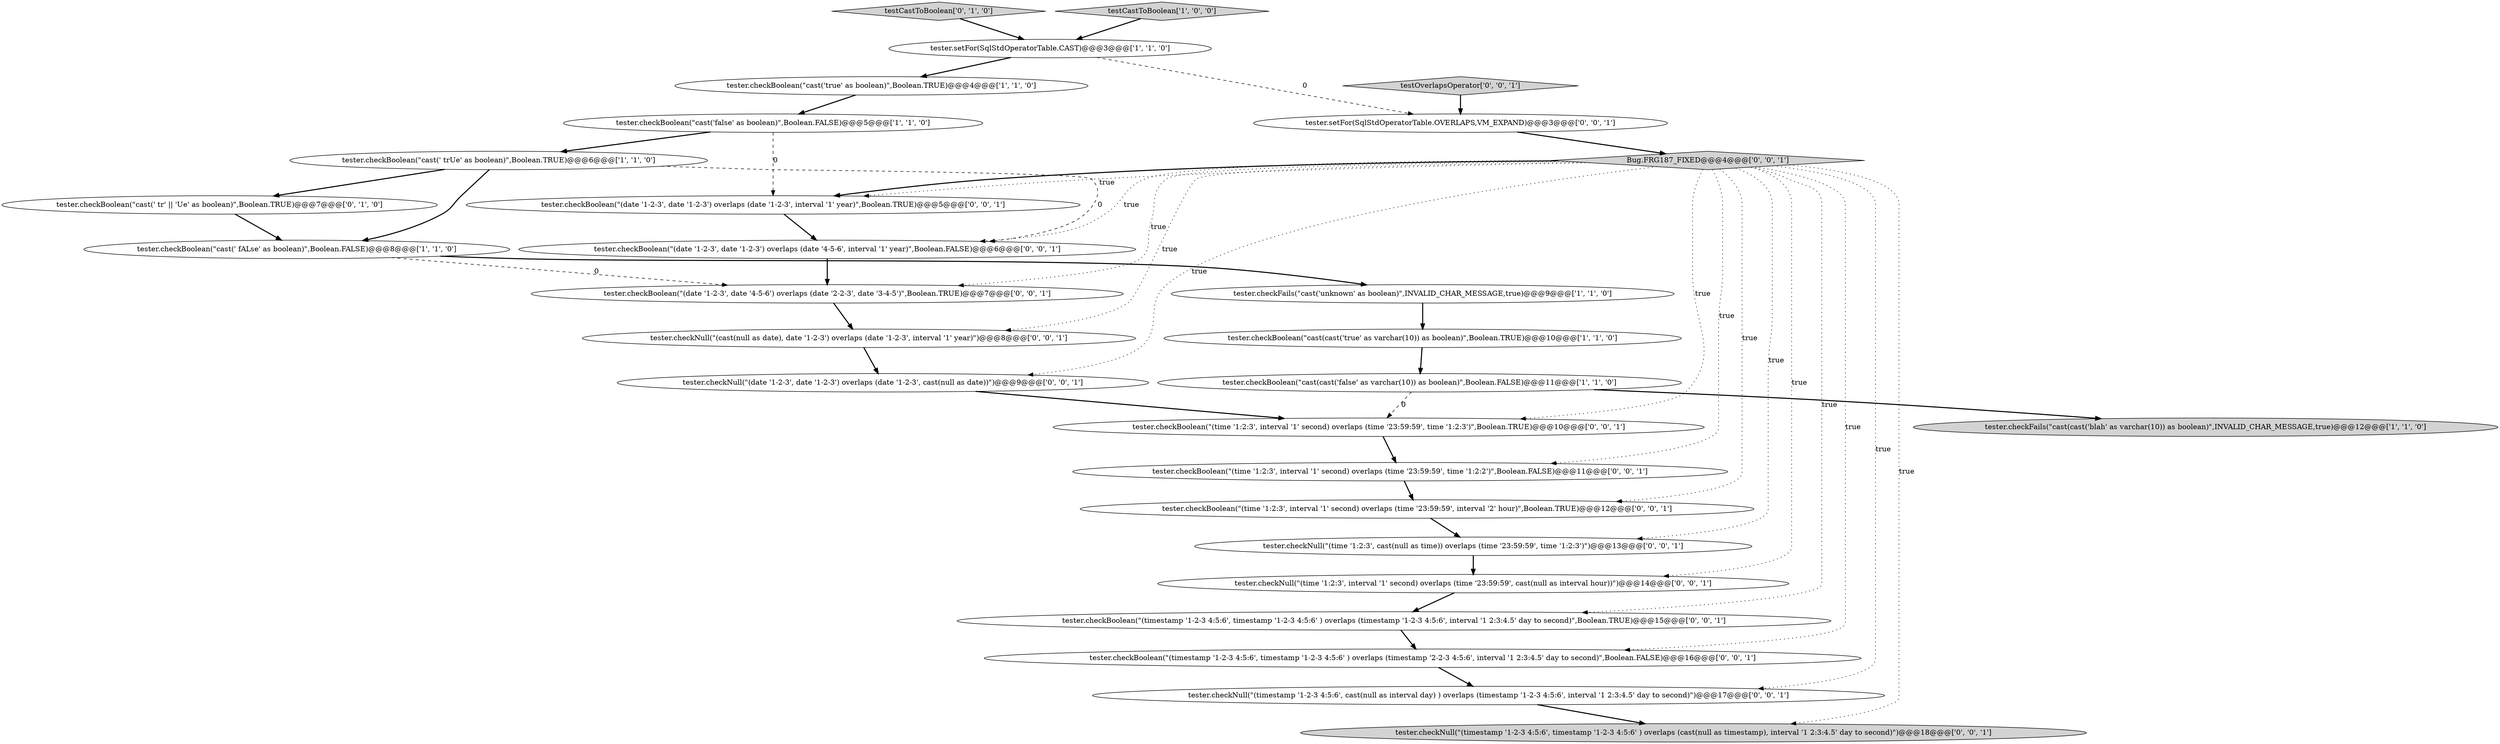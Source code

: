 digraph {
7 [style = filled, label = "tester.setFor(SqlStdOperatorTable.CAST)@@@3@@@['1', '1', '0']", fillcolor = white, shape = ellipse image = "AAA0AAABBB1BBB"];
10 [style = filled, label = "testCastToBoolean['0', '1', '0']", fillcolor = lightgray, shape = diamond image = "AAA0AAABBB2BBB"];
12 [style = filled, label = "tester.checkBoolean(\"(date '1-2-3', date '4-5-6') overlaps (date '2-2-3', date '3-4-5')\",Boolean.TRUE)@@@7@@@['0', '0', '1']", fillcolor = white, shape = ellipse image = "AAA0AAABBB3BBB"];
4 [style = filled, label = "testCastToBoolean['1', '0', '0']", fillcolor = lightgray, shape = diamond image = "AAA0AAABBB1BBB"];
11 [style = filled, label = "tester.checkBoolean(\"cast(' tr' || 'Ue' as boolean)\",Boolean.TRUE)@@@7@@@['0', '1', '0']", fillcolor = white, shape = ellipse image = "AAA1AAABBB2BBB"];
16 [style = filled, label = "testOverlapsOperator['0', '0', '1']", fillcolor = lightgray, shape = diamond image = "AAA0AAABBB3BBB"];
13 [style = filled, label = "tester.checkBoolean(\"(timestamp '1-2-3 4:5:6', timestamp '1-2-3 4:5:6' ) overlaps (timestamp '2-2-3 4:5:6', interval '1 2:3:4.5' day to second)\",Boolean.FALSE)@@@16@@@['0', '0', '1']", fillcolor = white, shape = ellipse image = "AAA0AAABBB3BBB"];
26 [style = filled, label = "tester.checkNull(\"(time '1:2:3', cast(null as time)) overlaps (time '23:59:59', time '1:2:3')\")@@@13@@@['0', '0', '1']", fillcolor = white, shape = ellipse image = "AAA0AAABBB3BBB"];
8 [style = filled, label = "tester.checkBoolean(\"cast(' fALse' as boolean)\",Boolean.FALSE)@@@8@@@['1', '1', '0']", fillcolor = white, shape = ellipse image = "AAA0AAABBB1BBB"];
14 [style = filled, label = "tester.setFor(SqlStdOperatorTable.OVERLAPS,VM_EXPAND)@@@3@@@['0', '0', '1']", fillcolor = white, shape = ellipse image = "AAA0AAABBB3BBB"];
27 [style = filled, label = "tester.checkBoolean(\"(date '1-2-3', date '1-2-3') overlaps (date '1-2-3', interval '1' year)\",Boolean.TRUE)@@@5@@@['0', '0', '1']", fillcolor = white, shape = ellipse image = "AAA0AAABBB3BBB"];
23 [style = filled, label = "tester.checkBoolean(\"(timestamp '1-2-3 4:5:6', timestamp '1-2-3 4:5:6' ) overlaps (timestamp '1-2-3 4:5:6', interval '1 2:3:4.5' day to second)\",Boolean.TRUE)@@@15@@@['0', '0', '1']", fillcolor = white, shape = ellipse image = "AAA0AAABBB3BBB"];
3 [style = filled, label = "tester.checkBoolean(\"cast('false' as boolean)\",Boolean.FALSE)@@@5@@@['1', '1', '0']", fillcolor = white, shape = ellipse image = "AAA0AAABBB1BBB"];
20 [style = filled, label = "tester.checkNull(\"(timestamp '1-2-3 4:5:6', cast(null as interval day) ) overlaps (timestamp '1-2-3 4:5:6', interval '1 2:3:4.5' day to second)\")@@@17@@@['0', '0', '1']", fillcolor = white, shape = ellipse image = "AAA0AAABBB3BBB"];
17 [style = filled, label = "tester.checkNull(\"(cast(null as date), date '1-2-3') overlaps (date '1-2-3', interval '1' year)\")@@@8@@@['0', '0', '1']", fillcolor = white, shape = ellipse image = "AAA0AAABBB3BBB"];
25 [style = filled, label = "tester.checkBoolean(\"(time '1:2:3', interval '1' second) overlaps (time '23:59:59', time '1:2:2')\",Boolean.FALSE)@@@11@@@['0', '0', '1']", fillcolor = white, shape = ellipse image = "AAA0AAABBB3BBB"];
18 [style = filled, label = "tester.checkBoolean(\"(time '1:2:3', interval '1' second) overlaps (time '23:59:59', interval '2' hour)\",Boolean.TRUE)@@@12@@@['0', '0', '1']", fillcolor = white, shape = ellipse image = "AAA0AAABBB3BBB"];
28 [style = filled, label = "tester.checkNull(\"(date '1-2-3', date '1-2-3') overlaps (date '1-2-3', cast(null as date))\")@@@9@@@['0', '0', '1']", fillcolor = white, shape = ellipse image = "AAA0AAABBB3BBB"];
1 [style = filled, label = "tester.checkBoolean(\"cast(cast('false' as varchar(10)) as boolean)\",Boolean.FALSE)@@@11@@@['1', '1', '0']", fillcolor = white, shape = ellipse image = "AAA0AAABBB1BBB"];
9 [style = filled, label = "tester.checkFails(\"cast(cast('blah' as varchar(10)) as boolean)\",INVALID_CHAR_MESSAGE,true)@@@12@@@['1', '1', '0']", fillcolor = lightgray, shape = ellipse image = "AAA0AAABBB1BBB"];
15 [style = filled, label = "tester.checkNull(\"(time '1:2:3', interval '1' second) overlaps (time '23:59:59', cast(null as interval hour))\")@@@14@@@['0', '0', '1']", fillcolor = white, shape = ellipse image = "AAA0AAABBB3BBB"];
24 [style = filled, label = "tester.checkBoolean(\"(date '1-2-3', date '1-2-3') overlaps (date '4-5-6', interval '1' year)\",Boolean.FALSE)@@@6@@@['0', '0', '1']", fillcolor = white, shape = ellipse image = "AAA0AAABBB3BBB"];
22 [style = filled, label = "tester.checkBoolean(\"(time '1:2:3', interval '1' second) overlaps (time '23:59:59', time '1:2:3')\",Boolean.TRUE)@@@10@@@['0', '0', '1']", fillcolor = white, shape = ellipse image = "AAA0AAABBB3BBB"];
5 [style = filled, label = "tester.checkBoolean(\"cast('true' as boolean)\",Boolean.TRUE)@@@4@@@['1', '1', '0']", fillcolor = white, shape = ellipse image = "AAA0AAABBB1BBB"];
6 [style = filled, label = "tester.checkBoolean(\"cast(' trUe' as boolean)\",Boolean.TRUE)@@@6@@@['1', '1', '0']", fillcolor = white, shape = ellipse image = "AAA0AAABBB1BBB"];
0 [style = filled, label = "tester.checkFails(\"cast('unknown' as boolean)\",INVALID_CHAR_MESSAGE,true)@@@9@@@['1', '1', '0']", fillcolor = white, shape = ellipse image = "AAA0AAABBB1BBB"];
21 [style = filled, label = "tester.checkNull(\"(timestamp '1-2-3 4:5:6', timestamp '1-2-3 4:5:6' ) overlaps (cast(null as timestamp), interval '1 2:3:4.5' day to second)\")@@@18@@@['0', '0', '1']", fillcolor = lightgray, shape = ellipse image = "AAA0AAABBB3BBB"];
2 [style = filled, label = "tester.checkBoolean(\"cast(cast('true' as varchar(10)) as boolean)\",Boolean.TRUE)@@@10@@@['1', '1', '0']", fillcolor = white, shape = ellipse image = "AAA0AAABBB1BBB"];
19 [style = filled, label = "Bug.FRG187_FIXED@@@4@@@['0', '0', '1']", fillcolor = lightgray, shape = diamond image = "AAA0AAABBB3BBB"];
19->21 [style = dotted, label="true"];
4->7 [style = bold, label=""];
1->9 [style = bold, label=""];
19->13 [style = dotted, label="true"];
8->0 [style = bold, label=""];
19->24 [style = dotted, label="true"];
1->22 [style = dashed, label="0"];
6->11 [style = bold, label=""];
15->23 [style = bold, label=""];
3->27 [style = dashed, label="0"];
14->19 [style = bold, label=""];
25->18 [style = bold, label=""];
6->8 [style = bold, label=""];
18->26 [style = bold, label=""];
19->20 [style = dotted, label="true"];
3->6 [style = bold, label=""];
19->27 [style = bold, label=""];
19->23 [style = dotted, label="true"];
28->22 [style = bold, label=""];
20->21 [style = bold, label=""];
27->24 [style = bold, label=""];
10->7 [style = bold, label=""];
23->13 [style = bold, label=""];
12->17 [style = bold, label=""];
26->15 [style = bold, label=""];
8->12 [style = dashed, label="0"];
11->8 [style = bold, label=""];
22->25 [style = bold, label=""];
19->12 [style = dotted, label="true"];
19->22 [style = dotted, label="true"];
16->14 [style = bold, label=""];
2->1 [style = bold, label=""];
19->15 [style = dotted, label="true"];
6->24 [style = dashed, label="0"];
17->28 [style = bold, label=""];
19->25 [style = dotted, label="true"];
7->5 [style = bold, label=""];
24->12 [style = bold, label=""];
19->17 [style = dotted, label="true"];
5->3 [style = bold, label=""];
7->14 [style = dashed, label="0"];
0->2 [style = bold, label=""];
13->20 [style = bold, label=""];
19->27 [style = dotted, label="true"];
19->26 [style = dotted, label="true"];
19->28 [style = dotted, label="true"];
19->18 [style = dotted, label="true"];
}
